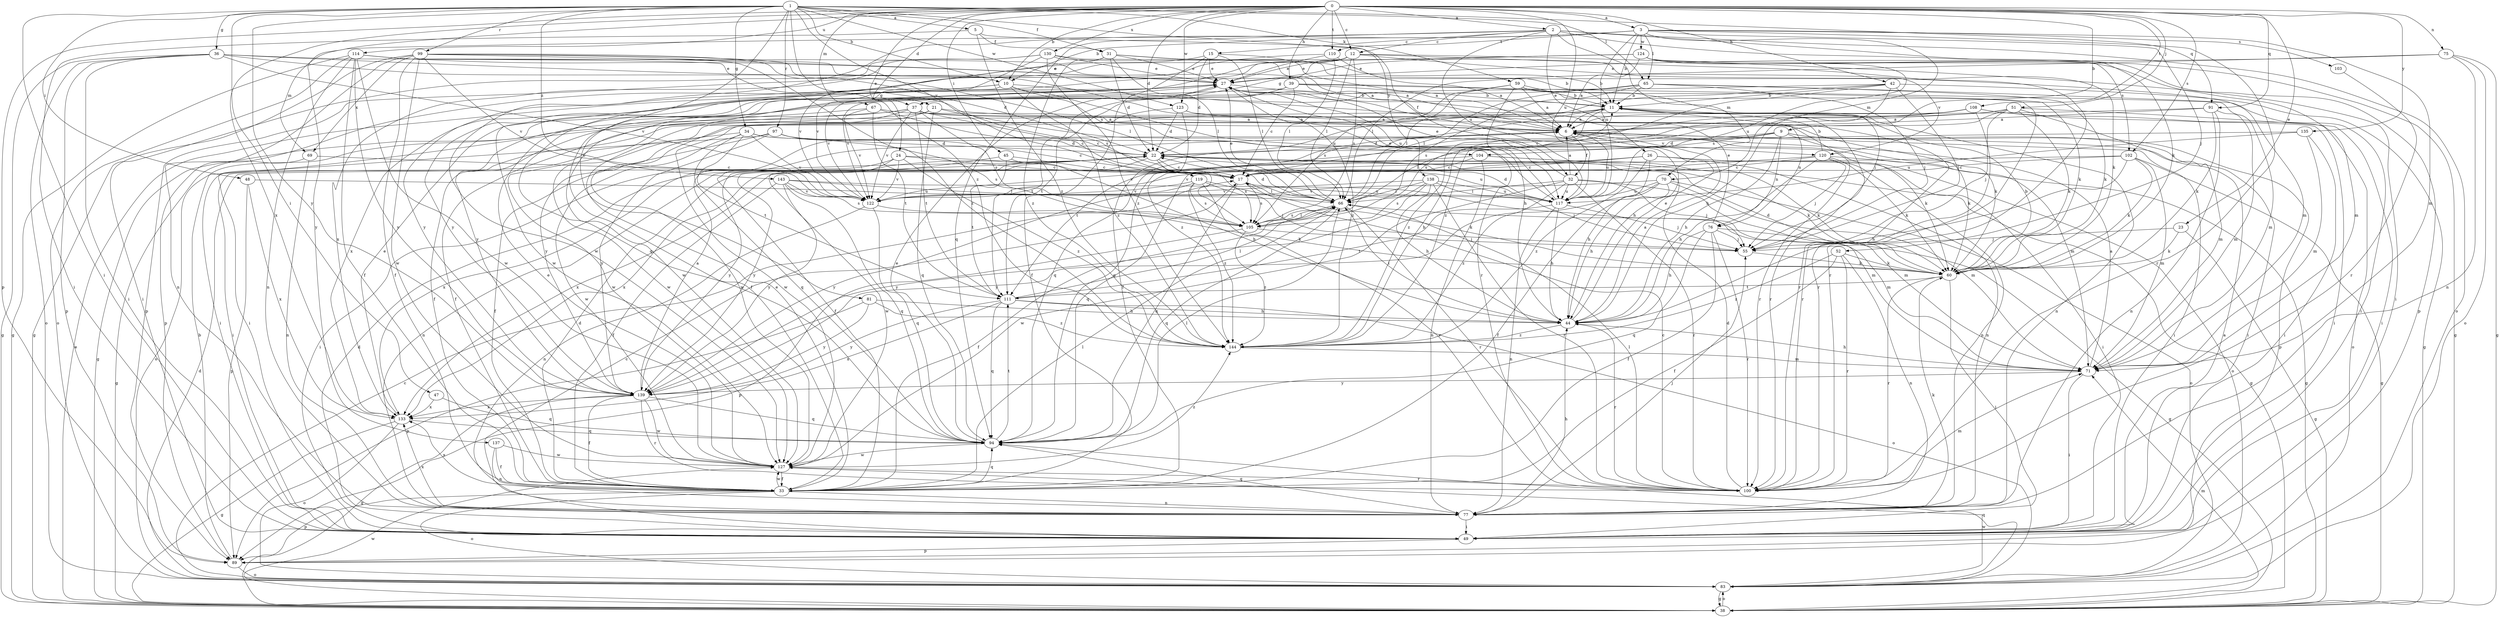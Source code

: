 strict digraph  {
0;
1;
2;
3;
5;
6;
9;
10;
11;
12;
15;
17;
21;
22;
23;
24;
26;
27;
31;
32;
33;
34;
36;
37;
38;
39;
42;
44;
45;
47;
48;
49;
51;
52;
55;
59;
60;
65;
66;
67;
69;
70;
71;
75;
76;
77;
81;
83;
89;
91;
94;
97;
99;
100;
102;
103;
104;
105;
108;
110;
111;
114;
117;
119;
120;
122;
123;
124;
127;
130;
133;
135;
137;
138;
139;
143;
144;
0 -> 2  [label=a];
0 -> 3  [label=a];
0 -> 9  [label=b];
0 -> 10  [label=b];
0 -> 12  [label=c];
0 -> 21  [label=d];
0 -> 22  [label=d];
0 -> 23  [label=e];
0 -> 24  [label=e];
0 -> 39  [label=h];
0 -> 42  [label=h];
0 -> 45  [label=i];
0 -> 51  [label=j];
0 -> 67  [label=m];
0 -> 75  [label=n];
0 -> 89  [label=p];
0 -> 91  [label=q];
0 -> 102  [label=s];
0 -> 108  [label=t];
0 -> 110  [label=t];
0 -> 114  [label=u];
0 -> 117  [label=u];
0 -> 123  [label=w];
0 -> 130  [label=x];
0 -> 133  [label=x];
0 -> 135  [label=y];
0 -> 137  [label=y];
1 -> 5  [label=a];
1 -> 10  [label=b];
1 -> 31  [label=f];
1 -> 34  [label=g];
1 -> 36  [label=g];
1 -> 47  [label=i];
1 -> 48  [label=i];
1 -> 49  [label=i];
1 -> 59  [label=k];
1 -> 65  [label=l];
1 -> 81  [label=o];
1 -> 91  [label=q];
1 -> 97  [label=r];
1 -> 99  [label=r];
1 -> 119  [label=v];
1 -> 123  [label=w];
1 -> 138  [label=y];
1 -> 139  [label=y];
1 -> 143  [label=z];
1 -> 144  [label=z];
2 -> 12  [label=c];
2 -> 15  [label=c];
2 -> 26  [label=e];
2 -> 60  [label=k];
2 -> 69  [label=m];
2 -> 70  [label=m];
2 -> 83  [label=o];
2 -> 94  [label=q];
2 -> 102  [label=s];
2 -> 117  [label=u];
3 -> 10  [label=b];
3 -> 11  [label=b];
3 -> 52  [label=j];
3 -> 65  [label=l];
3 -> 70  [label=m];
3 -> 71  [label=m];
3 -> 100  [label=r];
3 -> 103  [label=s];
3 -> 110  [label=t];
3 -> 117  [label=u];
3 -> 124  [label=w];
3 -> 127  [label=w];
5 -> 31  [label=f];
5 -> 32  [label=f];
5 -> 49  [label=i];
5 -> 144  [label=z];
6 -> 22  [label=d];
6 -> 32  [label=f];
6 -> 33  [label=f];
6 -> 49  [label=i];
6 -> 60  [label=k];
6 -> 117  [label=u];
6 -> 120  [label=v];
9 -> 44  [label=h];
9 -> 49  [label=i];
9 -> 60  [label=k];
9 -> 66  [label=l];
9 -> 76  [label=n];
9 -> 89  [label=p];
9 -> 104  [label=s];
9 -> 111  [label=t];
10 -> 37  [label=g];
10 -> 89  [label=p];
10 -> 100  [label=r];
10 -> 104  [label=s];
10 -> 117  [label=u];
10 -> 133  [label=x];
10 -> 144  [label=z];
11 -> 6  [label=a];
11 -> 76  [label=n];
11 -> 77  [label=n];
11 -> 94  [label=q];
11 -> 100  [label=r];
11 -> 127  [label=w];
11 -> 144  [label=z];
12 -> 27  [label=e];
12 -> 37  [label=g];
12 -> 49  [label=i];
12 -> 66  [label=l];
12 -> 89  [label=p];
12 -> 100  [label=r];
12 -> 105  [label=s];
12 -> 120  [label=v];
12 -> 122  [label=v];
15 -> 6  [label=a];
15 -> 22  [label=d];
15 -> 27  [label=e];
15 -> 33  [label=f];
15 -> 66  [label=l];
15 -> 127  [label=w];
17 -> 66  [label=l];
17 -> 94  [label=q];
17 -> 105  [label=s];
17 -> 117  [label=u];
21 -> 6  [label=a];
21 -> 44  [label=h];
21 -> 49  [label=i];
21 -> 94  [label=q];
21 -> 127  [label=w];
22 -> 17  [label=c];
22 -> 60  [label=k];
22 -> 77  [label=n];
22 -> 105  [label=s];
22 -> 127  [label=w];
22 -> 139  [label=y];
23 -> 38  [label=g];
23 -> 55  [label=j];
23 -> 60  [label=k];
24 -> 17  [label=c];
24 -> 49  [label=i];
24 -> 117  [label=u];
24 -> 122  [label=v];
24 -> 133  [label=x];
24 -> 144  [label=z];
26 -> 17  [label=c];
26 -> 44  [label=h];
26 -> 49  [label=i];
26 -> 77  [label=n];
26 -> 83  [label=o];
26 -> 94  [label=q];
26 -> 133  [label=x];
26 -> 144  [label=z];
27 -> 11  [label=b];
27 -> 33  [label=f];
27 -> 117  [label=u];
27 -> 122  [label=v];
27 -> 144  [label=z];
31 -> 6  [label=a];
31 -> 11  [label=b];
31 -> 22  [label=d];
31 -> 27  [label=e];
31 -> 66  [label=l];
31 -> 94  [label=q];
31 -> 144  [label=z];
32 -> 6  [label=a];
32 -> 27  [label=e];
32 -> 55  [label=j];
32 -> 66  [label=l];
32 -> 71  [label=m];
32 -> 100  [label=r];
32 -> 117  [label=u];
32 -> 127  [label=w];
32 -> 144  [label=z];
33 -> 22  [label=d];
33 -> 27  [label=e];
33 -> 66  [label=l];
33 -> 77  [label=n];
33 -> 83  [label=o];
33 -> 89  [label=p];
33 -> 94  [label=q];
33 -> 127  [label=w];
33 -> 133  [label=x];
34 -> 22  [label=d];
34 -> 49  [label=i];
34 -> 71  [label=m];
34 -> 94  [label=q];
34 -> 111  [label=t];
34 -> 122  [label=v];
34 -> 127  [label=w];
36 -> 27  [label=e];
36 -> 38  [label=g];
36 -> 49  [label=i];
36 -> 71  [label=m];
36 -> 83  [label=o];
36 -> 89  [label=p];
36 -> 100  [label=r];
36 -> 122  [label=v];
37 -> 6  [label=a];
37 -> 17  [label=c];
37 -> 33  [label=f];
37 -> 38  [label=g];
37 -> 60  [label=k];
37 -> 105  [label=s];
37 -> 111  [label=t];
37 -> 122  [label=v];
37 -> 127  [label=w];
38 -> 27  [label=e];
38 -> 71  [label=m];
38 -> 83  [label=o];
38 -> 127  [label=w];
39 -> 11  [label=b];
39 -> 17  [label=c];
39 -> 71  [label=m];
39 -> 100  [label=r];
39 -> 111  [label=t];
39 -> 122  [label=v];
39 -> 127  [label=w];
42 -> 11  [label=b];
42 -> 33  [label=f];
42 -> 38  [label=g];
42 -> 44  [label=h];
42 -> 55  [label=j];
42 -> 111  [label=t];
42 -> 144  [label=z];
44 -> 6  [label=a];
44 -> 27  [label=e];
44 -> 66  [label=l];
44 -> 100  [label=r];
44 -> 144  [label=z];
45 -> 17  [label=c];
45 -> 44  [label=h];
45 -> 111  [label=t];
45 -> 139  [label=y];
47 -> 94  [label=q];
47 -> 133  [label=x];
48 -> 89  [label=p];
48 -> 117  [label=u];
48 -> 133  [label=x];
49 -> 6  [label=a];
49 -> 17  [label=c];
49 -> 22  [label=d];
49 -> 89  [label=p];
51 -> 6  [label=a];
51 -> 49  [label=i];
51 -> 55  [label=j];
51 -> 60  [label=k];
51 -> 71  [label=m];
51 -> 105  [label=s];
51 -> 127  [label=w];
52 -> 33  [label=f];
52 -> 60  [label=k];
52 -> 77  [label=n];
52 -> 100  [label=r];
52 -> 144  [label=z];
55 -> 60  [label=k];
59 -> 6  [label=a];
59 -> 11  [label=b];
59 -> 44  [label=h];
59 -> 55  [label=j];
59 -> 60  [label=k];
59 -> 66  [label=l];
59 -> 105  [label=s];
60 -> 11  [label=b];
60 -> 22  [label=d];
60 -> 49  [label=i];
60 -> 100  [label=r];
60 -> 111  [label=t];
65 -> 11  [label=b];
65 -> 49  [label=i];
65 -> 55  [label=j];
65 -> 60  [label=k];
65 -> 66  [label=l];
65 -> 105  [label=s];
65 -> 139  [label=y];
66 -> 22  [label=d];
66 -> 27  [label=e];
66 -> 33  [label=f];
66 -> 71  [label=m];
66 -> 94  [label=q];
66 -> 100  [label=r];
66 -> 105  [label=s];
67 -> 6  [label=a];
67 -> 17  [label=c];
67 -> 33  [label=f];
67 -> 111  [label=t];
67 -> 122  [label=v];
69 -> 17  [label=c];
69 -> 38  [label=g];
69 -> 77  [label=n];
70 -> 33  [label=f];
70 -> 44  [label=h];
70 -> 71  [label=m];
70 -> 83  [label=o];
70 -> 117  [label=u];
70 -> 122  [label=v];
70 -> 139  [label=y];
71 -> 6  [label=a];
71 -> 44  [label=h];
71 -> 49  [label=i];
71 -> 139  [label=y];
75 -> 27  [label=e];
75 -> 38  [label=g];
75 -> 66  [label=l];
75 -> 77  [label=n];
75 -> 83  [label=o];
76 -> 27  [label=e];
76 -> 33  [label=f];
76 -> 38  [label=g];
76 -> 44  [label=h];
76 -> 55  [label=j];
76 -> 94  [label=q];
76 -> 100  [label=r];
77 -> 44  [label=h];
77 -> 49  [label=i];
77 -> 55  [label=j];
77 -> 60  [label=k];
77 -> 94  [label=q];
77 -> 133  [label=x];
81 -> 44  [label=h];
81 -> 89  [label=p];
81 -> 139  [label=y];
81 -> 144  [label=z];
83 -> 17  [label=c];
83 -> 22  [label=d];
83 -> 38  [label=g];
83 -> 94  [label=q];
83 -> 127  [label=w];
89 -> 11  [label=b];
89 -> 83  [label=o];
91 -> 6  [label=a];
91 -> 60  [label=k];
91 -> 71  [label=m];
91 -> 77  [label=n];
91 -> 139  [label=y];
94 -> 27  [label=e];
94 -> 66  [label=l];
94 -> 111  [label=t];
94 -> 127  [label=w];
97 -> 17  [label=c];
97 -> 22  [label=d];
97 -> 33  [label=f];
97 -> 83  [label=o];
97 -> 105  [label=s];
97 -> 139  [label=y];
99 -> 22  [label=d];
99 -> 27  [label=e];
99 -> 33  [label=f];
99 -> 49  [label=i];
99 -> 66  [label=l];
99 -> 77  [label=n];
99 -> 122  [label=v];
99 -> 127  [label=w];
99 -> 144  [label=z];
99 -> 69  [label=x];
100 -> 17  [label=c];
100 -> 22  [label=d];
100 -> 66  [label=l];
100 -> 71  [label=m];
102 -> 17  [label=c];
102 -> 38  [label=g];
102 -> 44  [label=h];
102 -> 60  [label=k];
102 -> 71  [label=m];
102 -> 133  [label=x];
103 -> 100  [label=r];
104 -> 17  [label=c];
104 -> 38  [label=g];
104 -> 60  [label=k];
104 -> 77  [label=n];
104 -> 122  [label=v];
105 -> 55  [label=j];
105 -> 66  [label=l];
105 -> 89  [label=p];
105 -> 144  [label=z];
108 -> 6  [label=a];
108 -> 17  [label=c];
108 -> 49  [label=i];
108 -> 83  [label=o];
108 -> 94  [label=q];
108 -> 100  [label=r];
110 -> 6  [label=a];
110 -> 27  [label=e];
110 -> 66  [label=l];
110 -> 139  [label=y];
111 -> 44  [label=h];
111 -> 66  [label=l];
111 -> 83  [label=o];
111 -> 94  [label=q];
111 -> 133  [label=x];
111 -> 139  [label=y];
114 -> 6  [label=a];
114 -> 27  [label=e];
114 -> 33  [label=f];
114 -> 38  [label=g];
114 -> 77  [label=n];
114 -> 83  [label=o];
114 -> 105  [label=s];
114 -> 127  [label=w];
114 -> 139  [label=y];
117 -> 22  [label=d];
117 -> 27  [label=e];
117 -> 44  [label=h];
117 -> 55  [label=j];
117 -> 77  [label=n];
117 -> 111  [label=t];
119 -> 55  [label=j];
119 -> 60  [label=k];
119 -> 100  [label=r];
119 -> 105  [label=s];
119 -> 122  [label=v];
119 -> 139  [label=y];
119 -> 144  [label=z];
120 -> 11  [label=b];
120 -> 17  [label=c];
120 -> 38  [label=g];
120 -> 44  [label=h];
120 -> 55  [label=j];
120 -> 60  [label=k];
120 -> 77  [label=n];
120 -> 122  [label=v];
122 -> 60  [label=k];
122 -> 77  [label=n];
122 -> 94  [label=q];
123 -> 6  [label=a];
123 -> 22  [label=d];
123 -> 49  [label=i];
123 -> 100  [label=r];
123 -> 144  [label=z];
124 -> 6  [label=a];
124 -> 27  [label=e];
124 -> 38  [label=g];
124 -> 71  [label=m];
124 -> 89  [label=p];
124 -> 117  [label=u];
124 -> 139  [label=y];
127 -> 27  [label=e];
127 -> 33  [label=f];
127 -> 100  [label=r];
127 -> 144  [label=z];
130 -> 11  [label=b];
130 -> 27  [label=e];
130 -> 38  [label=g];
130 -> 60  [label=k];
130 -> 122  [label=v];
130 -> 133  [label=x];
130 -> 144  [label=z];
133 -> 27  [label=e];
133 -> 38  [label=g];
133 -> 83  [label=o];
133 -> 94  [label=q];
135 -> 22  [label=d];
135 -> 49  [label=i];
135 -> 71  [label=m];
135 -> 117  [label=u];
137 -> 33  [label=f];
137 -> 77  [label=n];
137 -> 127  [label=w];
138 -> 44  [label=h];
138 -> 55  [label=j];
138 -> 66  [label=l];
138 -> 100  [label=r];
138 -> 105  [label=s];
138 -> 117  [label=u];
138 -> 122  [label=v];
138 -> 139  [label=y];
139 -> 6  [label=a];
139 -> 33  [label=f];
139 -> 38  [label=g];
139 -> 94  [label=q];
139 -> 100  [label=r];
139 -> 127  [label=w];
139 -> 133  [label=x];
143 -> 33  [label=f];
143 -> 66  [label=l];
143 -> 71  [label=m];
143 -> 94  [label=q];
143 -> 105  [label=s];
143 -> 122  [label=v];
143 -> 139  [label=y];
144 -> 11  [label=b];
144 -> 71  [label=m];
}
